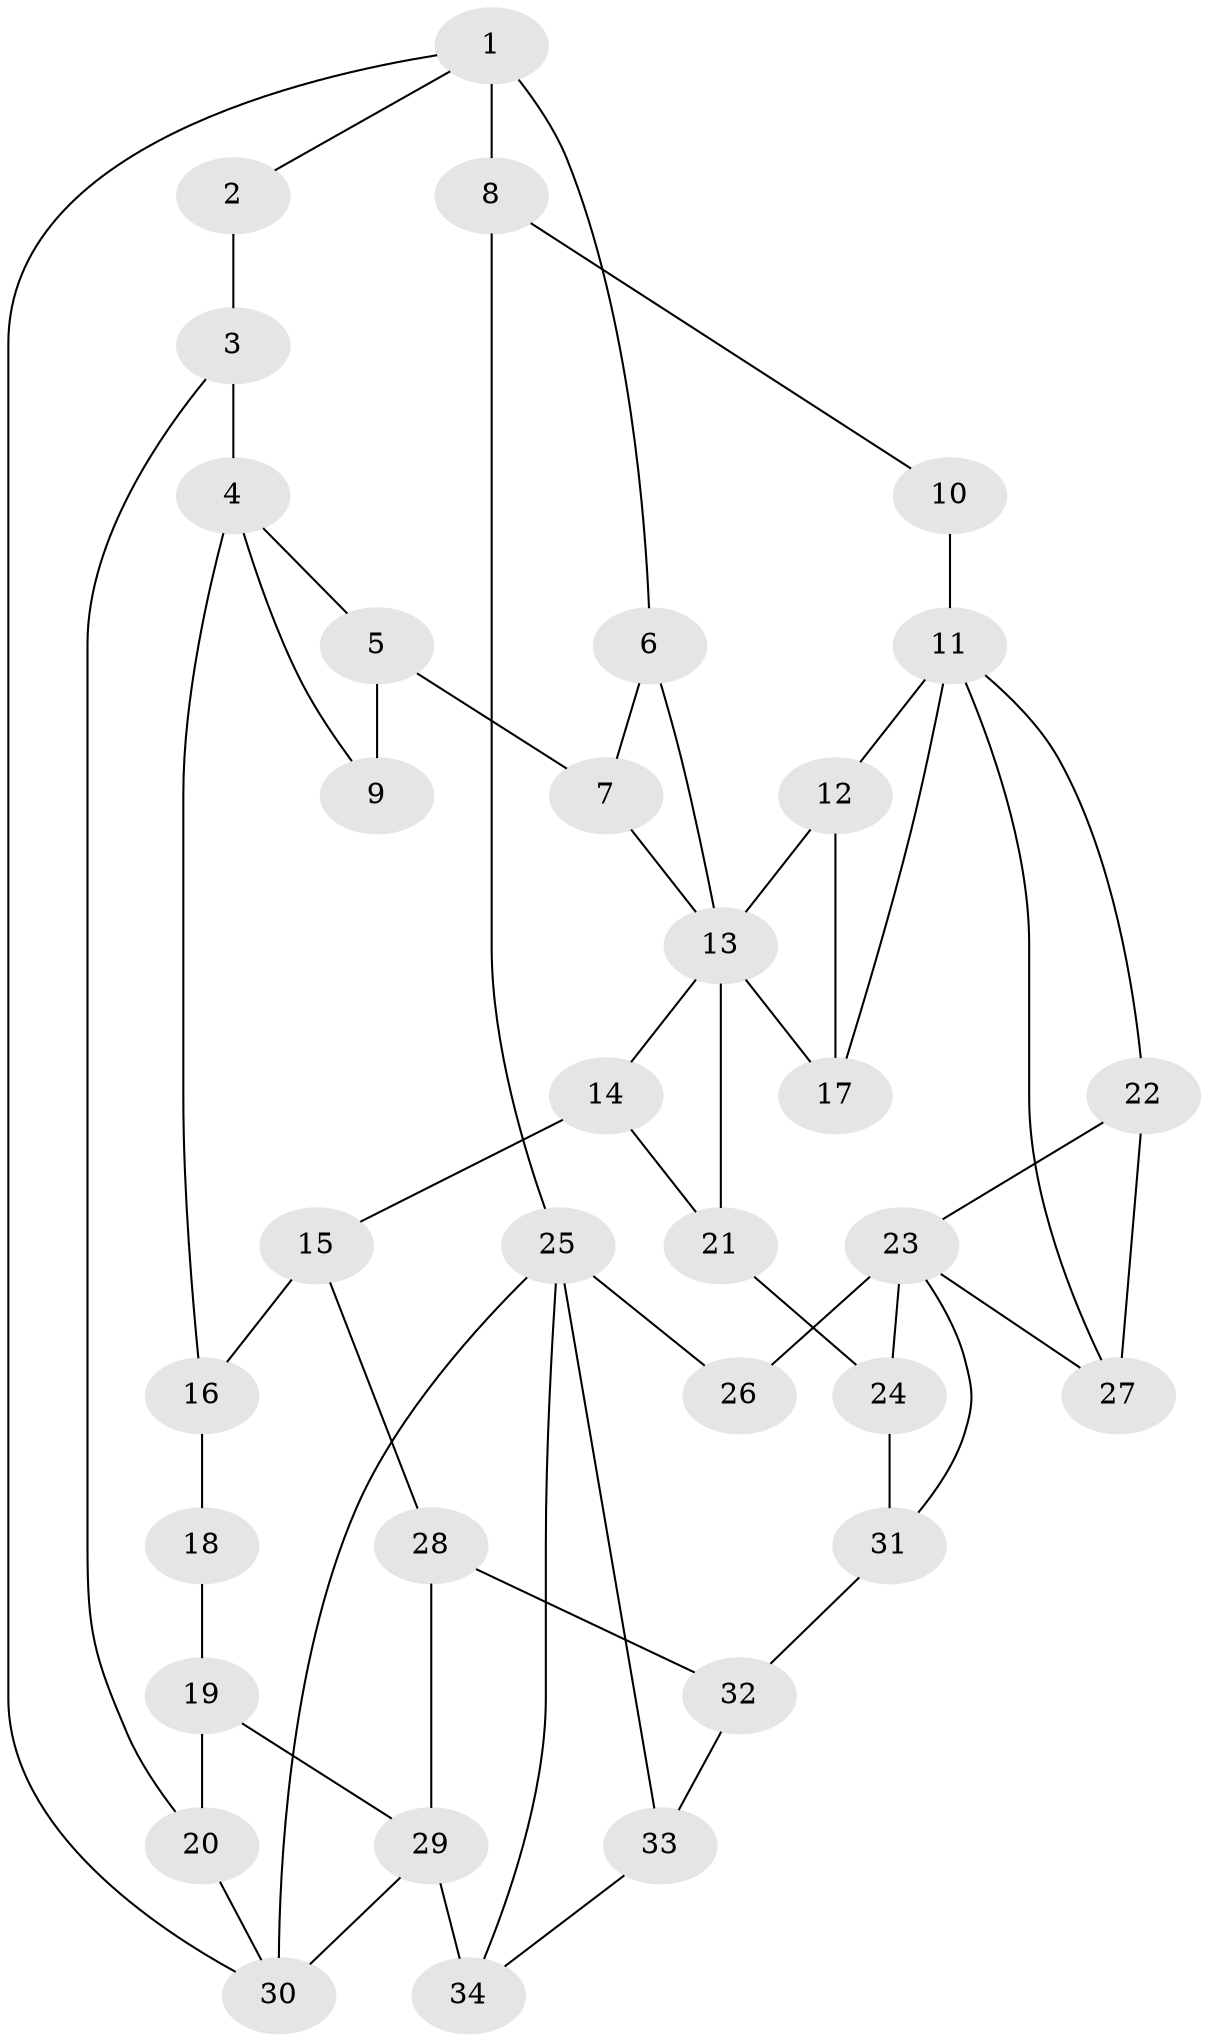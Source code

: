 // original degree distribution, {3: 0.029850746268656716, 5: 0.5074626865671642, 4: 0.2537313432835821, 6: 0.208955223880597}
// Generated by graph-tools (version 1.1) at 2025/38/03/09/25 02:38:29]
// undirected, 34 vertices, 55 edges
graph export_dot {
graph [start="1"]
  node [color=gray90,style=filled];
  1;
  2;
  3;
  4;
  5;
  6;
  7;
  8;
  9;
  10;
  11;
  12;
  13;
  14;
  15;
  16;
  17;
  18;
  19;
  20;
  21;
  22;
  23;
  24;
  25;
  26;
  27;
  28;
  29;
  30;
  31;
  32;
  33;
  34;
  1 -- 2 [weight=1.0];
  1 -- 6 [weight=1.0];
  1 -- 8 [weight=2.0];
  1 -- 30 [weight=1.0];
  2 -- 3 [weight=2.0];
  3 -- 4 [weight=2.0];
  3 -- 20 [weight=1.0];
  4 -- 5 [weight=1.0];
  4 -- 9 [weight=1.0];
  4 -- 16 [weight=2.0];
  5 -- 7 [weight=1.0];
  5 -- 9 [weight=2.0];
  6 -- 7 [weight=1.0];
  6 -- 13 [weight=1.0];
  7 -- 13 [weight=1.0];
  8 -- 10 [weight=1.0];
  8 -- 25 [weight=1.0];
  10 -- 11 [weight=2.0];
  11 -- 12 [weight=1.0];
  11 -- 17 [weight=1.0];
  11 -- 22 [weight=1.0];
  11 -- 27 [weight=1.0];
  12 -- 13 [weight=1.0];
  12 -- 17 [weight=1.0];
  13 -- 14 [weight=1.0];
  13 -- 17 [weight=1.0];
  13 -- 21 [weight=1.0];
  14 -- 15 [weight=1.0];
  14 -- 21 [weight=1.0];
  15 -- 16 [weight=2.0];
  15 -- 28 [weight=2.0];
  16 -- 18 [weight=2.0];
  18 -- 19 [weight=1.0];
  19 -- 20 [weight=1.0];
  19 -- 29 [weight=1.0];
  20 -- 30 [weight=1.0];
  21 -- 24 [weight=1.0];
  22 -- 23 [weight=1.0];
  22 -- 27 [weight=1.0];
  23 -- 24 [weight=1.0];
  23 -- 26 [weight=2.0];
  23 -- 27 [weight=1.0];
  23 -- 31 [weight=1.0];
  24 -- 31 [weight=1.0];
  25 -- 26 [weight=2.0];
  25 -- 30 [weight=1.0];
  25 -- 33 [weight=1.0];
  25 -- 34 [weight=1.0];
  28 -- 29 [weight=2.0];
  28 -- 32 [weight=1.0];
  29 -- 30 [weight=1.0];
  29 -- 34 [weight=2.0];
  31 -- 32 [weight=1.0];
  32 -- 33 [weight=1.0];
  33 -- 34 [weight=1.0];
}
